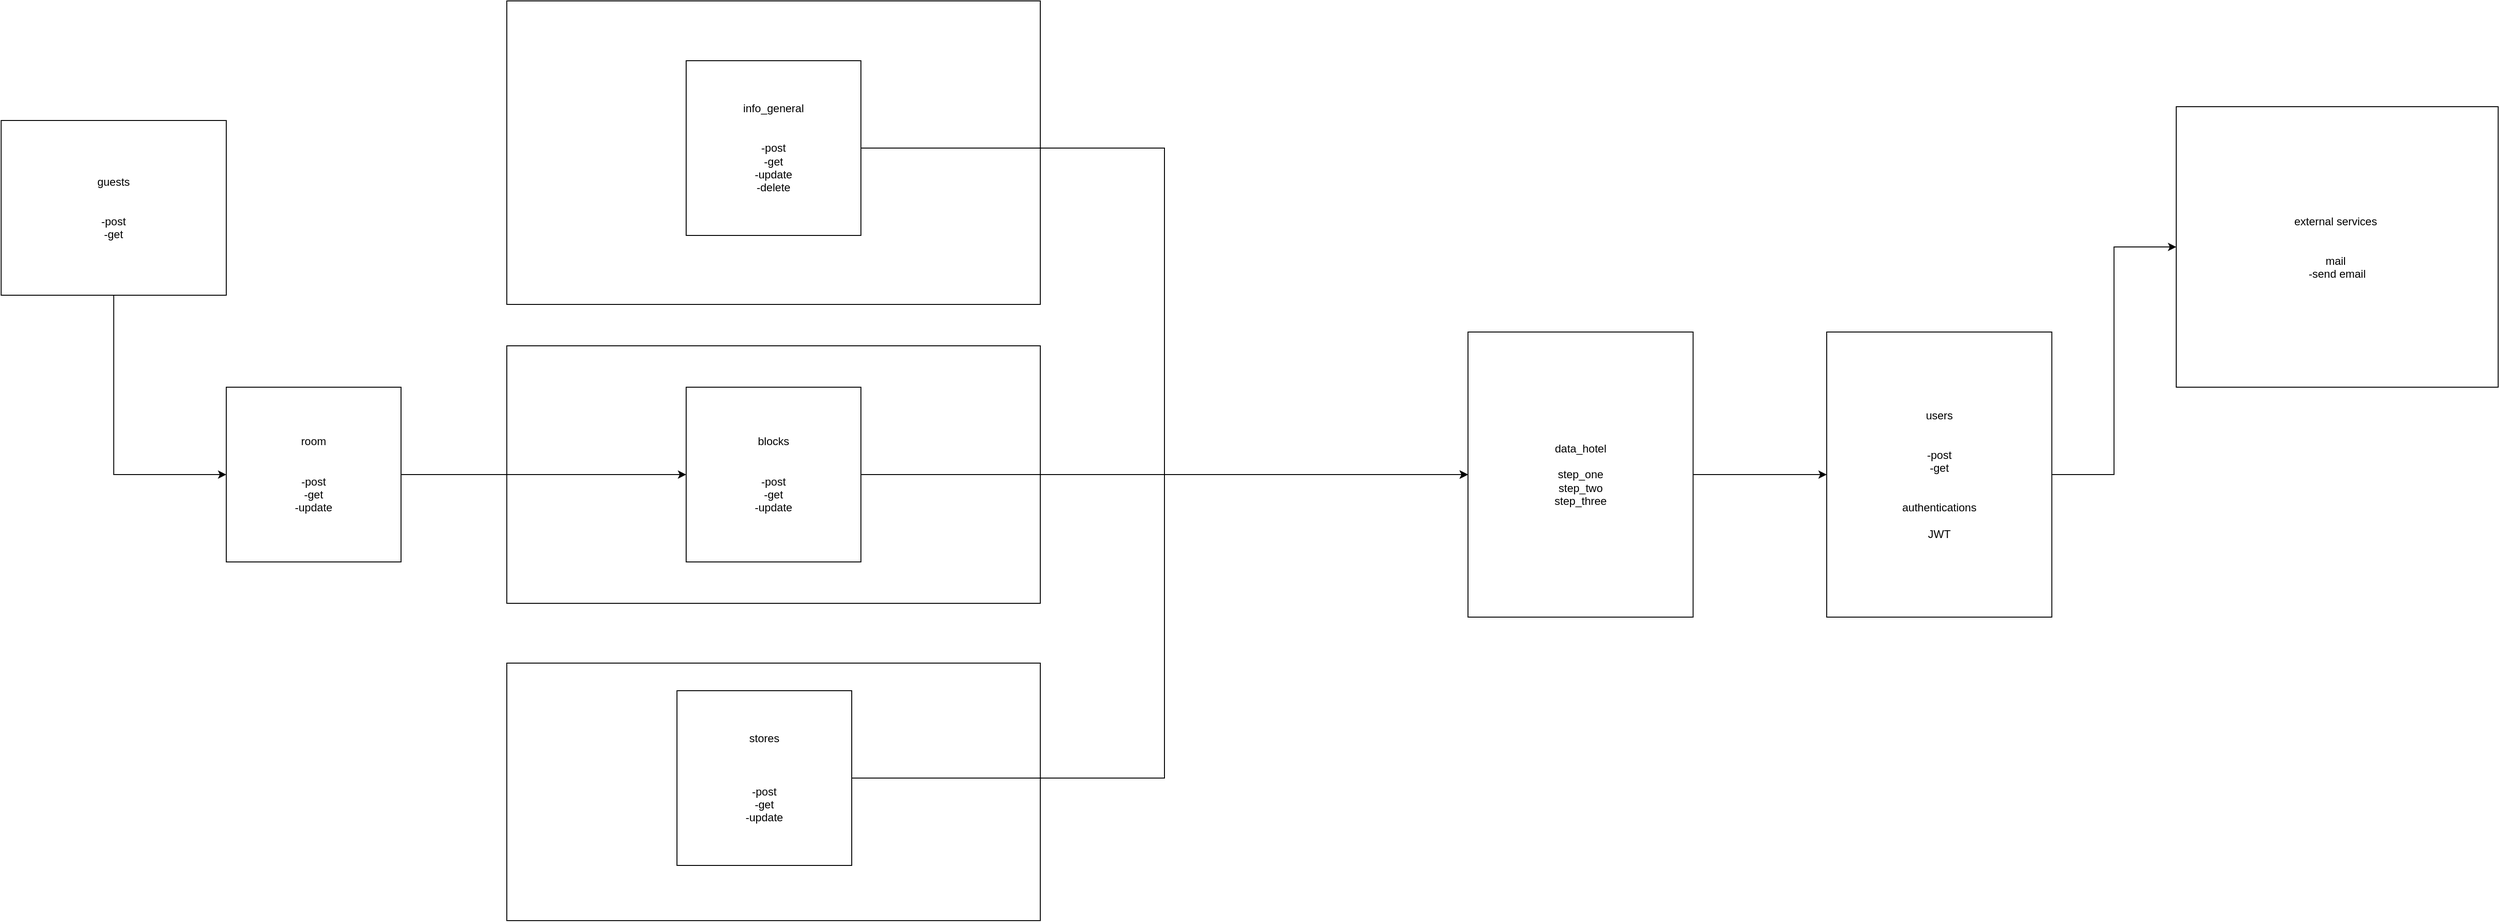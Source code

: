 <mxfile version="20.1.3" type="github">
  <diagram id="xUPjVIPl79DabASF64OH" name="Page-1">
    <mxGraphModel dx="2739" dy="603" grid="1" gridSize="10" guides="1" tooltips="1" connect="1" arrows="1" fold="1" page="1" pageScale="1" pageWidth="827" pageHeight="1169" math="0" shadow="0">
      <root>
        <mxCell id="0" />
        <mxCell id="1" parent="0" />
        <mxCell id="5PCdbeZCV5nFtpC1rvrO-5" value="" style="rounded=0;whiteSpace=wrap;html=1;" parent="1" vertex="1">
          <mxGeometry x="-475" y="330" width="580" height="330" as="geometry" />
        </mxCell>
        <mxCell id="5PCdbeZCV5nFtpC1rvrO-17" style="edgeStyle=orthogonalEdgeStyle;rounded=0;orthogonalLoop=1;jettySize=auto;html=1;entryX=0;entryY=0.5;entryDx=0;entryDy=0;" parent="1" source="5PCdbeZCV5nFtpC1rvrO-2" target="5PCdbeZCV5nFtpC1rvrO-16" edge="1">
          <mxGeometry relative="1" as="geometry" />
        </mxCell>
        <mxCell id="5PCdbeZCV5nFtpC1rvrO-2" value="users&lt;br&gt;&lt;br&gt;&lt;br&gt;-post&lt;br&gt;-get&lt;br&gt;&lt;br&gt;&lt;br&gt;authentications&lt;br&gt;&lt;br&gt;JWT" style="rounded=0;whiteSpace=wrap;html=1;" parent="1" vertex="1">
          <mxGeometry x="960" y="690" width="244.74" height="310" as="geometry" />
        </mxCell>
        <mxCell id="B0Ub9luGkZg1-JjCzHyT-10" style="edgeStyle=orthogonalEdgeStyle;rounded=0;orthogonalLoop=1;jettySize=auto;html=1;entryX=0;entryY=0.5;entryDx=0;entryDy=0;" edge="1" parent="1" source="5PCdbeZCV5nFtpC1rvrO-3" target="B0Ub9luGkZg1-JjCzHyT-1">
          <mxGeometry relative="1" as="geometry" />
        </mxCell>
        <mxCell id="5PCdbeZCV5nFtpC1rvrO-3" value="info_general&lt;br&gt;&lt;br&gt;&lt;br&gt;-post&lt;br&gt;-get&lt;br&gt;-update&lt;br&gt;-delete" style="rounded=0;whiteSpace=wrap;html=1;" parent="1" vertex="1">
          <mxGeometry x="-280" y="395" width="190" height="190" as="geometry" />
        </mxCell>
        <mxCell id="5PCdbeZCV5nFtpC1rvrO-10" value="" style="rounded=0;whiteSpace=wrap;html=1;" parent="1" vertex="1">
          <mxGeometry x="-475" y="705" width="580" height="280" as="geometry" />
        </mxCell>
        <mxCell id="B0Ub9luGkZg1-JjCzHyT-8" style="edgeStyle=orthogonalEdgeStyle;rounded=0;orthogonalLoop=1;jettySize=auto;html=1;entryX=0;entryY=0.5;entryDx=0;entryDy=0;" edge="1" parent="1" source="5PCdbeZCV5nFtpC1rvrO-13" target="B0Ub9luGkZg1-JjCzHyT-1">
          <mxGeometry relative="1" as="geometry" />
        </mxCell>
        <mxCell id="5PCdbeZCV5nFtpC1rvrO-13" value="blocks&lt;br&gt;&lt;br&gt;&lt;br&gt;-post&lt;br&gt;-get&lt;br&gt;-update&lt;br&gt;" style="rounded=0;whiteSpace=wrap;html=1;" parent="1" vertex="1">
          <mxGeometry x="-280" y="750" width="190" height="190" as="geometry" />
        </mxCell>
        <mxCell id="5PCdbeZCV5nFtpC1rvrO-15" style="edgeStyle=orthogonalEdgeStyle;rounded=0;orthogonalLoop=1;jettySize=auto;html=1;" parent="1" source="5PCdbeZCV5nFtpC1rvrO-14" target="5PCdbeZCV5nFtpC1rvrO-13" edge="1">
          <mxGeometry relative="1" as="geometry" />
        </mxCell>
        <mxCell id="5PCdbeZCV5nFtpC1rvrO-14" value="room&lt;br&gt;&lt;br&gt;&lt;br&gt;-post&lt;br&gt;-get&lt;br&gt;-update" style="rounded=0;whiteSpace=wrap;html=1;" parent="1" vertex="1">
          <mxGeometry x="-780" y="750" width="190" height="190" as="geometry" />
        </mxCell>
        <mxCell id="5PCdbeZCV5nFtpC1rvrO-16" value="external services&amp;nbsp;&lt;br&gt;&lt;br&gt;&lt;br&gt;mail&amp;nbsp;&lt;br&gt;-send email" style="rounded=0;whiteSpace=wrap;html=1;" parent="1" vertex="1">
          <mxGeometry x="1340" y="445" width="350" height="305" as="geometry" />
        </mxCell>
        <mxCell id="5PCdbeZCV5nFtpC1rvrO-20" style="edgeStyle=orthogonalEdgeStyle;rounded=0;orthogonalLoop=1;jettySize=auto;html=1;entryX=0;entryY=0.5;entryDx=0;entryDy=0;" parent="1" source="5PCdbeZCV5nFtpC1rvrO-19" target="5PCdbeZCV5nFtpC1rvrO-14" edge="1">
          <mxGeometry relative="1" as="geometry" />
        </mxCell>
        <mxCell id="5PCdbeZCV5nFtpC1rvrO-19" value="guests&lt;br&gt;&lt;br&gt;&lt;br&gt;-post&lt;br&gt;-get" style="rounded=0;whiteSpace=wrap;html=1;" parent="1" vertex="1">
          <mxGeometry x="-1024.74" y="460" width="244.74" height="190" as="geometry" />
        </mxCell>
        <mxCell id="B0Ub9luGkZg1-JjCzHyT-7" style="edgeStyle=orthogonalEdgeStyle;rounded=0;orthogonalLoop=1;jettySize=auto;html=1;entryX=0;entryY=0.5;entryDx=0;entryDy=0;" edge="1" parent="1" source="B0Ub9luGkZg1-JjCzHyT-1" target="5PCdbeZCV5nFtpC1rvrO-2">
          <mxGeometry relative="1" as="geometry" />
        </mxCell>
        <mxCell id="B0Ub9luGkZg1-JjCzHyT-1" value="data_hotel&lt;br&gt;&lt;br&gt;step_one&lt;br&gt;step_two&lt;br&gt;step_three" style="rounded=0;whiteSpace=wrap;html=1;" vertex="1" parent="1">
          <mxGeometry x="570" y="690" width="244.74" height="310" as="geometry" />
        </mxCell>
        <mxCell id="B0Ub9luGkZg1-JjCzHyT-2" value="" style="rounded=0;whiteSpace=wrap;html=1;" vertex="1" parent="1">
          <mxGeometry x="-475" y="1050" width="580" height="280" as="geometry" />
        </mxCell>
        <mxCell id="B0Ub9luGkZg1-JjCzHyT-9" style="edgeStyle=orthogonalEdgeStyle;rounded=0;orthogonalLoop=1;jettySize=auto;html=1;entryX=0;entryY=0.5;entryDx=0;entryDy=0;" edge="1" parent="1" source="B0Ub9luGkZg1-JjCzHyT-3" target="B0Ub9luGkZg1-JjCzHyT-1">
          <mxGeometry relative="1" as="geometry">
            <Array as="points">
              <mxPoint x="240" y="1175" />
              <mxPoint x="240" y="845" />
            </Array>
          </mxGeometry>
        </mxCell>
        <mxCell id="B0Ub9luGkZg1-JjCzHyT-3" value="stores&lt;br&gt;&lt;br&gt;&lt;br&gt;&lt;br&gt;-post&lt;br&gt;-get&lt;br&gt;-update" style="rounded=0;whiteSpace=wrap;html=1;" vertex="1" parent="1">
          <mxGeometry x="-290" y="1080" width="190" height="190" as="geometry" />
        </mxCell>
      </root>
    </mxGraphModel>
  </diagram>
</mxfile>
